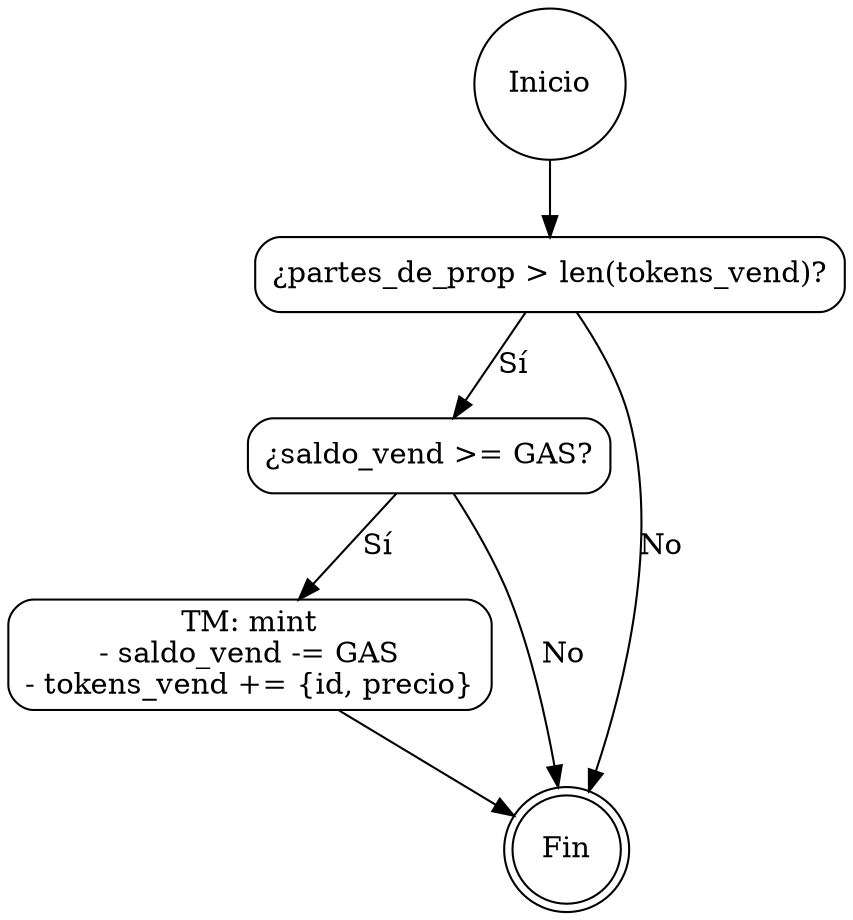digraph Tokenizacion {
  rankdir=TB;
  node [shape=rect, style=rounded];

  start [shape=circle, label="Inicio"];
  check_parts [label="¿partes_de_prop > len(tokens_vend)?"];
  check_gas [label="¿saldo_vend >= GAS?"];
  do_mint [label="TM: mint\n- saldo_vend -= GAS\n- tokens_vend += {id, precio}"];
  end [shape=doublecircle, label="Fin"];

  start -> check_parts;
  check_parts -> check_gas [label="Sí"];
  check_parts -> end [label="No"];
  check_gas -> do_mint [label="Sí"];
  check_gas -> end [label="No"];
  do_mint -> end;
}

